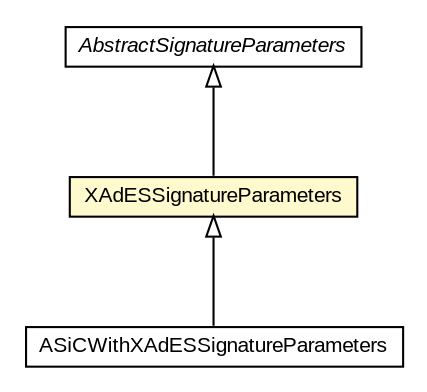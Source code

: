 #!/usr/local/bin/dot
#
# Class diagram 
# Generated by UMLGraph version R5_6-24-gf6e263 (http://www.umlgraph.org/)
#

digraph G {
	edge [fontname="arial",fontsize=10,labelfontname="arial",labelfontsize=10];
	node [fontname="arial",fontsize=10,shape=plaintext];
	nodesep=0.25;
	ranksep=0.5;
	// eu.europa.esig.dss.AbstractSignatureParameters
	c788763 [label=<<table title="eu.europa.esig.dss.AbstractSignatureParameters" border="0" cellborder="1" cellspacing="0" cellpadding="2" port="p" href="../AbstractSignatureParameters.html">
		<tr><td><table border="0" cellspacing="0" cellpadding="1">
<tr><td align="center" balign="center"><font face="arial italic"> AbstractSignatureParameters </font></td></tr>
		</table></td></tr>
		</table>>, URL="../AbstractSignatureParameters.html", fontname="arial", fontcolor="black", fontsize=10.0];
	// eu.europa.esig.dss.xades.XAdESSignatureParameters
	c789470 [label=<<table title="eu.europa.esig.dss.xades.XAdESSignatureParameters" border="0" cellborder="1" cellspacing="0" cellpadding="2" port="p" bgcolor="lemonChiffon" href="./XAdESSignatureParameters.html">
		<tr><td><table border="0" cellspacing="0" cellpadding="1">
<tr><td align="center" balign="center"> XAdESSignatureParameters </td></tr>
		</table></td></tr>
		</table>>, URL="./XAdESSignatureParameters.html", fontname="arial", fontcolor="black", fontsize=10.0];
	// eu.europa.esig.dss.asic.ASiCWithXAdESSignatureParameters
	c789592 [label=<<table title="eu.europa.esig.dss.asic.ASiCWithXAdESSignatureParameters" border="0" cellborder="1" cellspacing="0" cellpadding="2" port="p" href="../asic/ASiCWithXAdESSignatureParameters.html">
		<tr><td><table border="0" cellspacing="0" cellpadding="1">
<tr><td align="center" balign="center"> ASiCWithXAdESSignatureParameters </td></tr>
		</table></td></tr>
		</table>>, URL="../asic/ASiCWithXAdESSignatureParameters.html", fontname="arial", fontcolor="black", fontsize=10.0];
	//eu.europa.esig.dss.xades.XAdESSignatureParameters extends eu.europa.esig.dss.AbstractSignatureParameters
	c788763:p -> c789470:p [dir=back,arrowtail=empty];
	//eu.europa.esig.dss.asic.ASiCWithXAdESSignatureParameters extends eu.europa.esig.dss.xades.XAdESSignatureParameters
	c789470:p -> c789592:p [dir=back,arrowtail=empty];
}


